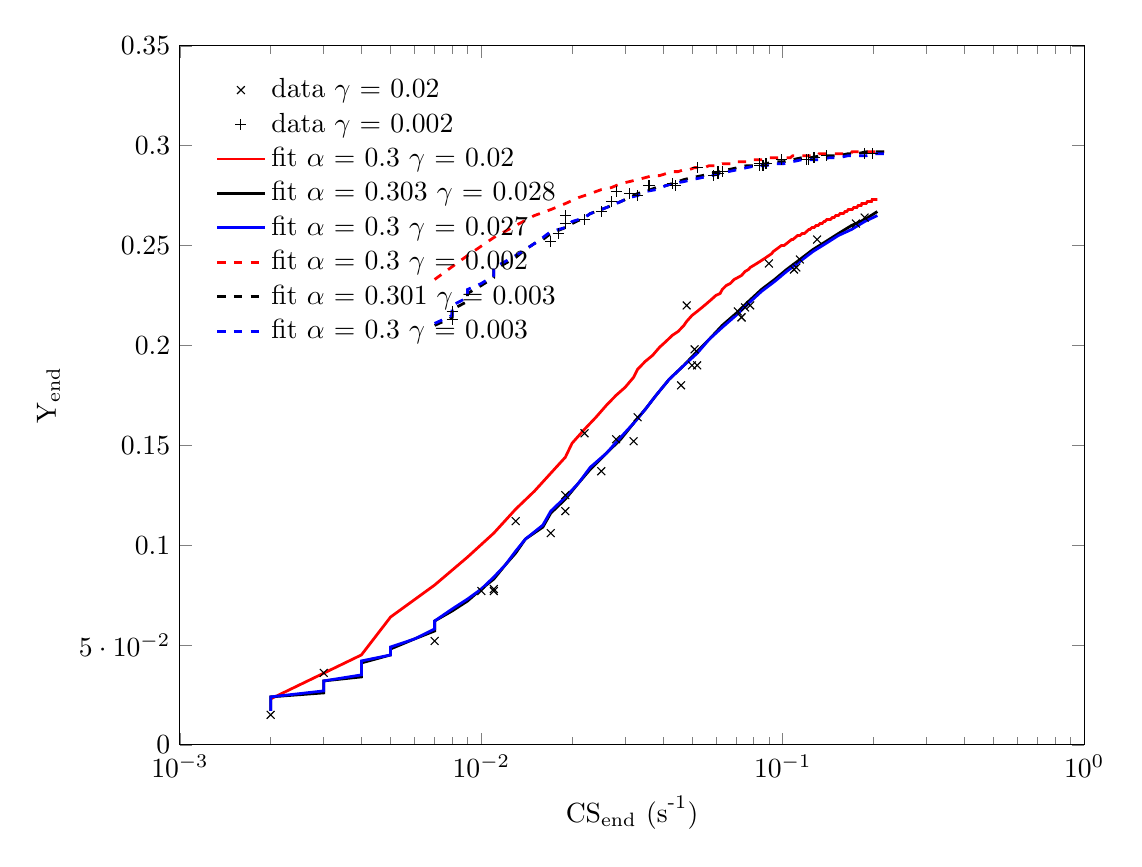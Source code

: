 % This file was created by matlab2tikz v0.3.2.
% Copyright (c) 2008--2013, Nico Schlömer <nico.schloemer@gmail.com>
% All rights reserved.
% 
% 
% 
\begin{tikzpicture}

\begin{semilogxaxis}[%
width=4.521in,
height=3.495in,
scale only axis,
xmin=0.001, xmax=1,
xminorticks=true,
xlabel={$\text{CS}_{\text{end}}\text{ (s}^{\text{-1}}\text{)}$},
ymin=0, ymax=0.35,
ylabel={$\text{Y}_{\text{end}}$},
legend style={at={(0.03,0.97)},anchor=north west,fill=none,draw=none,legend cell align=left}
]
\addplot [
color=black,
only marks,
mark=x,
mark options={solid}
]
table{
0.002 0.015
};
\addlegendentry{$\text{data }\gamma\text{ = 0.02}$};

\addplot [
color=black,
only marks,
mark=+,
mark options={solid}
]
table{
0.008 0.213
};
\addlegendentry{$\text{data }\gamma\text{ = 0.002}$};

\addplot [
color=black,
only marks,
mark=x,
mark options={solid},
forget plot
]
table{
0.011 0.078
};
\addplot [
color=black,
only marks,
mark=+,
mark options={solid},
forget plot
]
table{
0.019 0.261
};
\addplot [
color=black,
only marks,
mark=x,
mark options={solid},
forget plot
]
table{
0.019 0.117
};
\addplot [
color=black,
only marks,
mark=+,
mark options={solid},
forget plot
]
table{
0.027 0.272
};
\addplot [
color=black,
only marks,
mark=x,
mark options={solid},
forget plot
]
table{
0.028 0.153
};
\addplot [
color=black,
only marks,
mark=+,
mark options={solid},
forget plot
]
table{
0.036 0.28
};
\addplot [
color=black,
only marks,
mark=x,
mark options={solid},
forget plot
]
table{
0.007 0.052
};
\addplot [
color=black,
only marks,
mark=+,
mark options={solid},
forget plot
]
table{
0.017 0.252
};
\addplot [
color=black,
only marks,
mark=x,
mark options={solid},
forget plot
]
table{
0.032 0.152
};
\addplot [
color=black,
only marks,
mark=+,
mark options={solid},
forget plot
]
table{
0.044 0.28
};
\addplot [
color=black,
only marks,
mark=x,
mark options={solid},
forget plot
]
table{
0.052 0.19
};
\addplot [
color=black,
only marks,
mark=+,
mark options={solid},
forget plot
]
table{
0.063 0.287
};
\addplot [
color=black,
only marks,
mark=x,
mark options={solid},
forget plot
]
table{
0.078 0.22
};
\addplot [
color=black,
only marks,
mark=+,
mark options={solid},
forget plot
]
table{
0.088 0.291
};
\addplot [
color=black,
only marks,
mark=x,
mark options={solid},
forget plot
]
table{
0.011 0.077
};
\addplot [
color=black,
only marks,
mark=+,
mark options={solid},
forget plot
]
table{
0.022 0.263
};
\addplot [
color=black,
only marks,
mark=x,
mark options={solid},
forget plot
]
table{
0.046 0.18
};
\addplot [
color=black,
only marks,
mark=+,
mark options={solid},
forget plot
]
table{
0.059 0.285
};
\addplot [
color=black,
only marks,
mark=x,
mark options={solid},
forget plot
]
table{
0.073 0.214
};
\addplot [
color=black,
only marks,
mark=+,
mark options={solid},
forget plot
]
table{
0.086 0.29
};
\addplot [
color=black,
only marks,
mark=x,
mark options={solid},
forget plot
]
table{
0.111 0.239
};
\addplot [
color=black,
only marks,
mark=+,
mark options={solid},
forget plot
]
table{
0.122 0.293
};
\addplot [
color=black,
only marks,
mark=x,
mark options={solid},
forget plot
]
table{
0.019 0.125
};
\addplot [
color=black,
only marks,
mark=+,
mark options={solid},
forget plot
]
table{
0.031 0.276
};
\addplot [
color=black,
only marks,
mark=x,
mark options={solid},
forget plot
]
table{
0.071 0.217
};
\addplot [
color=black,
only marks,
mark=+,
mark options={solid},
forget plot
]
table{
0.084 0.291
};
\addplot [
color=black,
only marks,
mark=x,
mark options={solid},
forget plot
]
table{
0.114 0.243
};
\addplot [
color=black,
only marks,
mark=+,
mark options={solid},
forget plot
]
table{
0.127 0.294
};
\addplot [
color=black,
only marks,
mark=x,
mark options={solid},
forget plot
]
table{
0.175 0.261
};
\addplot [
color=black,
only marks,
mark=+,
mark options={solid},
forget plot
]
table{
0.187 0.296
};
\addplot [
color=black,
only marks,
mark=x,
mark options={solid},
forget plot
]
table{
0.003 0.036
};
\addplot [
color=black,
only marks,
mark=+,
mark options={solid},
forget plot
]
table{
0.008 0.217
};
\addplot [
color=black,
only marks,
mark=x,
mark options={solid},
forget plot
]
table{
0.01 0.077
};
\addplot [
color=black,
only marks,
mark=+,
mark options={solid},
forget plot
]
table{
0.018 0.256
};
\addplot [
color=black,
only marks,
mark=x,
mark options={solid},
forget plot
]
table{
0.017 0.106
};
\addplot [
color=black,
only marks,
mark=+,
mark options={solid},
forget plot
]
table{
0.025 0.267
};
\addplot [
color=black,
only marks,
mark=x,
mark options={solid},
forget plot
]
table{
0.025 0.137
};
\addplot [
color=black,
only marks,
mark=+,
mark options={solid},
forget plot
]
table{
0.033 0.275
};
\addplot [
color=black,
only marks,
mark=x,
mark options={solid},
forget plot
]
table{
0.013 0.112
};
\addplot [
color=black,
only marks,
mark=+,
mark options={solid},
forget plot
]
table{
0.019 0.265
};
\addplot [
color=black,
only marks,
mark=x,
mark options={solid},
forget plot
]
table{
0.033 0.164
};
\addplot [
color=black,
only marks,
mark=+,
mark options={solid},
forget plot
]
table{
0.043 0.281
};
\addplot [
color=black,
only marks,
mark=x,
mark options={solid},
forget plot
]
table{
0.05 0.19
};
\addplot [
color=black,
only marks,
mark=+,
mark options={solid},
forget plot
]
table{
0.061 0.286
};
\addplot [
color=black,
only marks,
mark=x,
mark options={solid},
forget plot
]
table{
0.073 0.214
};
\addplot [
color=black,
only marks,
mark=+,
mark options={solid},
forget plot
]
table{
0.084 0.29
};
\addplot [
color=black,
only marks,
mark=x,
mark options={solid},
forget plot
]
table{
0.022 0.156
};
\addplot [
color=black,
only marks,
mark=+,
mark options={solid},
forget plot
]
table{
0.028 0.277
};
\addplot [
color=black,
only marks,
mark=x,
mark options={solid},
forget plot
]
table{
0.051 0.198
};
\addplot [
color=black,
only marks,
mark=+,
mark options={solid},
forget plot
]
table{
0.061 0.287
};
\addplot [
color=black,
only marks,
mark=x,
mark options={solid},
forget plot
]
table{
0.075 0.219
};
\addplot [
color=black,
only marks,
mark=+,
mark options={solid},
forget plot
]
table{
0.086 0.29
};
\addplot [
color=black,
only marks,
mark=x,
mark options={solid},
forget plot
]
table{
0.109 0.238
};
\addplot [
color=black,
only marks,
mark=+,
mark options={solid},
forget plot
]
table{
0.12 0.293
};
\addplot [
color=black,
only marks,
mark=x,
mark options={solid},
forget plot
]
table{
0.048 0.22
};
\addplot [
color=black,
only marks,
mark=+,
mark options={solid},
forget plot
]
table{
0.052 0.289
};
\addplot [
color=black,
only marks,
mark=x,
mark options={solid},
forget plot
]
table{
0.09 0.241
};
\addplot [
color=black,
only marks,
mark=+,
mark options={solid},
forget plot
]
table{
0.099 0.293
};
\addplot [
color=black,
only marks,
mark=x,
mark options={solid},
forget plot
]
table{
0.13 0.253
};
\addplot [
color=black,
only marks,
mark=+,
mark options={solid},
forget plot
]
table{
0.14 0.295
};
\addplot [
color=black,
only marks,
mark=x,
mark options={solid},
forget plot
]
table{
0.187 0.264
};
\addplot [
color=black,
only marks,
mark=+,
mark options={solid},
forget plot
]
table{
0.198 0.296
};
\addplot [
color=red,
solid,
line width=1.0pt
]
table{
0.002 0.023
0.004 0.045
0.005 0.064
0.007 0.08
0.009 0.094
0.011 0.106
0.013 0.118
0.015 0.127
0.017 0.136
0.019 0.144
0.02 0.151
0.022 0.158
0.024 0.164
0.026 0.17
0.028 0.175
0.03 0.179
0.032 0.184
0.033 0.188
0.035 0.192
0.037 0.195
0.039 0.199
0.041 0.202
0.043 0.205
0.045 0.207
0.047 0.21
0.048 0.212
0.05 0.215
0.052 0.217
0.054 0.219
0.056 0.221
0.058 0.223
0.06 0.225
0.062 0.226
0.063 0.228
0.065 0.23
0.067 0.231
0.069 0.233
0.071 0.234
0.073 0.235
0.075 0.237
0.077 0.238
0.078 0.239
0.08 0.24
0.082 0.241
0.084 0.242
0.086 0.243
0.088 0.244
0.09 0.245
0.092 0.246
0.093 0.247
0.095 0.248
0.097 0.249
0.099 0.25
0.101 0.25
0.103 0.251
0.105 0.252
0.107 0.253
0.108 0.253
0.11 0.254
0.112 0.255
0.114 0.255
0.116 0.256
0.118 0.256
0.12 0.257
0.122 0.258
0.123 0.258
0.125 0.259
0.127 0.259
0.129 0.26
0.131 0.26
0.133 0.261
0.135 0.261
0.137 0.262
0.138 0.262
0.14 0.263
0.142 0.263
0.144 0.263
0.146 0.264
0.148 0.264
0.15 0.265
0.152 0.265
0.153 0.265
0.155 0.266
0.157 0.266
0.159 0.266
0.161 0.267
0.163 0.267
0.165 0.268
0.167 0.268
0.168 0.268
0.17 0.268
0.172 0.269
0.174 0.269
0.176 0.269
0.178 0.27
0.18 0.27
0.182 0.27
0.183 0.271
0.185 0.271
0.187 0.271
0.189 0.271
0.191 0.272
0.193 0.272
0.195 0.272
0.197 0.272
0.198 0.273
0.2 0.273
0.202 0.273
0.204 0.273
0.206 0.273
};
\addlegendentry{$\text{fit }\alpha\text{ = 0.3     }\gamma\text{ = 0.02}$};

\addplot [
color=black,
solid,
line width=1.0pt
]
table{
0.002 0.017
0.002 0.018
0.002 0.02
0.002 0.022
0.002 0.024
0.003 0.026
0.003 0.029
0.003 0.032
0.004 0.034
0.004 0.038
0.004 0.041
0.005 0.045
0.005 0.048
0.006 0.053
0.007 0.057
0.007 0.062
0.008 0.067
0.009 0.072
0.01 0.078
0.011 0.083
0.012 0.09
0.013 0.096
0.014 0.103
0.016 0.109
0.017 0.116
0.019 0.123
0.021 0.131
0.023 0.138
0.026 0.146
0.029 0.153
0.032 0.161
0.035 0.168
0.038 0.175
0.042 0.183
0.047 0.19
0.052 0.197
0.057 0.203
0.063 0.21
0.07 0.216
0.077 0.222
0.085 0.228
0.094 0.233
0.103 0.238
0.114 0.243
0.126 0.248
0.139 0.252
0.153 0.256
0.169 0.26
0.187 0.263
0.206 0.267
};
\addlegendentry{$\text{fit }\alpha\text{ = 0.303 }\gamma\text{ = 0.028}$};

\addplot [
color=blue,
solid,
line width=1.0pt
]
table{
0.002 0.017
0.002 0.019
0.002 0.02
0.002 0.022
0.002 0.024
0.003 0.027
0.003 0.029
0.003 0.032
0.004 0.035
0.004 0.038
0.004 0.042
0.005 0.045
0.005 0.049
0.006 0.053
0.007 0.058
0.007 0.062
0.008 0.068
0.009 0.073
0.01 0.078
0.011 0.084
0.012 0.09
0.013 0.097
0.014 0.103
0.016 0.11
0.017 0.117
0.019 0.124
0.021 0.131
0.023 0.139
0.026 0.146
0.029 0.154
0.032 0.161
0.035 0.168
0.038 0.175
0.042 0.183
0.047 0.19
0.052 0.196
0.057 0.203
0.063 0.209
0.07 0.215
0.077 0.221
0.085 0.227
0.094 0.232
0.103 0.237
0.114 0.242
0.126 0.247
0.139 0.251
0.153 0.255
0.169 0.258
0.187 0.262
0.206 0.265
};
\addlegendentry{$\text{fit }\alpha\text{ =      0.3 }\gamma\text{ = 0.027}$};

\addplot [
color=red,
dashed,
line width=1.0pt
]
table{
0.007 0.233
0.009 0.245
0.011 0.254
0.013 0.26
0.015 0.265
0.017 0.268
0.019 0.271
0.021 0.274
0.023 0.276
0.025 0.278
0.027 0.279
0.029 0.281
0.031 0.282
0.033 0.283
0.035 0.284
0.037 0.285
0.039 0.285
0.041 0.286
0.043 0.287
0.045 0.287
0.047 0.288
0.049 0.288
0.051 0.289
0.053 0.289
0.055 0.289
0.057 0.29
0.059 0.29
0.061 0.29
0.063 0.291
0.065 0.291
0.067 0.291
0.069 0.291
0.07 0.292
0.072 0.292
0.074 0.292
0.076 0.292
0.078 0.293
0.08 0.293
0.082 0.293
0.084 0.293
0.086 0.293
0.088 0.293
0.09 0.294
0.092 0.294
0.094 0.294
0.096 0.294
0.098 0.294
0.1 0.294
0.102 0.294
0.104 0.294
0.106 0.294
0.108 0.295
0.11 0.295
0.112 0.295
0.114 0.295
0.116 0.295
0.118 0.295
0.12 0.295
0.122 0.295
0.124 0.295
0.126 0.295
0.128 0.295
0.13 0.295
0.132 0.296
0.134 0.296
0.136 0.296
0.138 0.296
0.14 0.296
0.142 0.296
0.144 0.296
0.146 0.296
0.148 0.296
0.15 0.296
0.152 0.296
0.154 0.296
0.156 0.296
0.158 0.296
0.16 0.296
0.162 0.296
0.164 0.296
0.166 0.296
0.168 0.296
0.17 0.297
0.172 0.297
0.174 0.297
0.176 0.297
0.178 0.297
0.18 0.297
0.182 0.297
0.184 0.297
0.186 0.297
0.187 0.297
0.189 0.297
0.191 0.297
0.193 0.297
0.195 0.297
0.197 0.297
0.199 0.297
0.201 0.297
0.203 0.297
0.205 0.297
0.207 0.297
0.209 0.297
0.211 0.297
0.213 0.297
0.215 0.297
0.217 0.297
};
\addlegendentry{$\text{fit }\alpha\text{ = 0.3     }\gamma\text{ = 0.002}$};

\addplot [
color=black,
dashed,
line width=1.0pt
]
table{
0.007 0.21
0.008 0.214
0.008 0.218
0.009 0.222
0.009 0.226
0.01 0.23
0.011 0.234
0.011 0.238
0.012 0.241
0.013 0.244
0.014 0.248
0.015 0.251
0.016 0.253
0.017 0.256
0.019 0.259
0.02 0.261
0.022 0.264
0.023 0.266
0.025 0.268
0.027 0.27
0.029 0.272
0.031 0.274
0.033 0.276
0.035 0.277
0.038 0.279
0.041 0.28
0.043 0.281
0.047 0.283
0.05 0.284
0.054 0.285
0.058 0.286
0.062 0.287
0.066 0.288
0.071 0.289
0.076 0.29
0.082 0.29
0.088 0.291
0.094 0.292
0.101 0.292
0.108 0.293
0.116 0.294
0.124 0.294
0.134 0.295
0.143 0.295
0.154 0.295
0.165 0.296
0.177 0.296
0.19 0.297
0.203 0.297
0.218 0.297
};
\addlegendentry{$\text{fit }\alpha\text{ = 0.301 }\gamma\text{ = 0.003}$};

\addplot [
color=blue,
dashed,
line width=1.0pt
]
table{
0.007 0.211
0.008 0.215
0.008 0.22
0.009 0.224
0.009 0.228
0.01 0.231
0.011 0.235
0.011 0.239
0.012 0.242
0.013 0.245
0.014 0.248
0.015 0.251
0.016 0.254
0.017 0.257
0.019 0.259
0.02 0.262
0.022 0.264
0.023 0.266
0.025 0.268
0.027 0.27
0.029 0.272
0.031 0.274
0.033 0.275
0.035 0.277
0.038 0.278
0.041 0.28
0.043 0.281
0.047 0.282
0.05 0.283
0.054 0.284
0.058 0.285
0.062 0.286
0.066 0.287
0.071 0.288
0.076 0.289
0.082 0.29
0.088 0.29
0.094 0.291
0.101 0.291
0.108 0.292
0.116 0.293
0.124 0.293
0.134 0.293
0.143 0.294
0.154 0.294
0.165 0.295
0.177 0.295
0.19 0.295
0.203 0.296
0.218 0.296
};
\addlegendentry{$\text{fit }\alpha\text{ =      0.3 }\gamma\text{ = 0.003}$};

\end{semilogxaxis}
\end{tikzpicture}%
